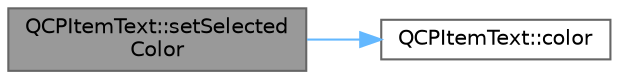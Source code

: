 digraph "QCPItemText::setSelectedColor"
{
 // LATEX_PDF_SIZE
  bgcolor="transparent";
  edge [fontname=Helvetica,fontsize=10,labelfontname=Helvetica,labelfontsize=10];
  node [fontname=Helvetica,fontsize=10,shape=box,height=0.2,width=0.4];
  rankdir="LR";
  Node1 [label="QCPItemText::setSelected\lColor",height=0.2,width=0.4,color="gray40", fillcolor="grey60", style="filled", fontcolor="black",tooltip=" "];
  Node1 -> Node2 [color="steelblue1",style="solid"];
  Node2 [label="QCPItemText::color",height=0.2,width=0.4,color="grey40", fillcolor="white", style="filled",URL="$class_q_c_p_item_text.html#a071ec7567ae4deae2262a5b861df7d54",tooltip=" "];
}
